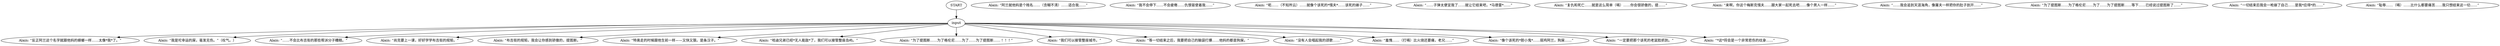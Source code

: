 # WHIRLING F1 / Alain 2 barks post tribunal
# barks for Alain if Titus got shit in tribunal
# ==================================================
digraph G {
	  0 [label="START"];
	  1 [label="input"];
	  2 [label="Alain: “反正阿兰这个名字就跟他妈的蟑螂一样……太像*我*了。”"];
	  3 [label="Alain: “我是坨幸运的屎，毫发无伤。”（叹气。）"];
	  4 [label="Alain: “……不会比布吉街的那些帮派分子糟糕。”"];
	  5 [label="Alain: “阿兰就他妈是个贱名……（含糊不清）……适合我……”"];
	  6 [label="Alain: “尚克要上一课，好好学学布吉街的规矩。”"];
	  7 [label="Alain: “布吉街的规矩。我会让你感到骄傲的，提图斯。”"];
	  8 [label="Alain: “特奥走的时候跟他生前一样——又快又狠。是条汉子。”"];
	  9 [label="Alain: “哈迪兄弟已经*无人能敌*了，我们可以接管整座岛屿。”"];
	  11 [label="Alain: “为了提图斯……为了格伦尼……为了……为了提图斯……！！！”"];
	  12 [label="Alain: “我们可以接管整座城市。”"];
	  13 [label="Alain: “等一切结束之后，我要把自己的脑袋打爆……他妈的都是狗屎。”"];
	  14 [label="Alain: “我不会停下……不会疲倦……仇恨驱使着我……”"];
	  15 [label="Alain: “没有人会唱起我的颂歌……”"];
	  16 [label="Alain: “呃……（不知所云）……就像个该死的*懦夫*……该死的婊子……”"];
	  17 [label="Alain: “……子弹太便宜我了……就让它结束吧，*马德雷*……”"];
	  18 [label="Alain: “羞愧……（打嗝）比火烧还要痛，老兄……”"];
	  19 [label="Alain: “复仇和死亡……就是这么简单（嗝）……你会很骄傲的，提……”"];
	  20 [label="Alain: “像个该死的*胆小鬼*……弱鸡阿兰，狗屎……”"];
	  21 [label="Alain: “一定要把那个该死的老鼠脸抓到。”"];
	  22 [label="Alain: “来啊，你这个梅斯克懦夫……跟大家一起死去吧……像个男人一样……”"];
	  23 [label="Alain: “……我会追到天涯海角，像屠夫一样把你的肚子剖开……”"];
	  24 [label="Alain: “为了提图斯……为了格伦尼……为了……为了提图斯……等下……已经说过提图斯了……”"];
	  25 [label="Alain: “一切结束后我会一枪崩了自己……是我*应得*的……”"];
	  26 [label="Alain: “耻辱……（嗝）……比什么都要痛苦……我只想结束这一切……”"];
	  27 [label="Alain: “*这*将会是一个非常悲伤的纹身……”"];
	  0 -> 1
	  1 -> 2
	  1 -> 3
	  1 -> 4
	  1 -> 6
	  1 -> 7
	  1 -> 8
	  1 -> 9
	  1 -> 11
	  1 -> 12
	  1 -> 13
	  1 -> 15
	  1 -> 18
	  1 -> 20
	  1 -> 21
	  1 -> 27
}

